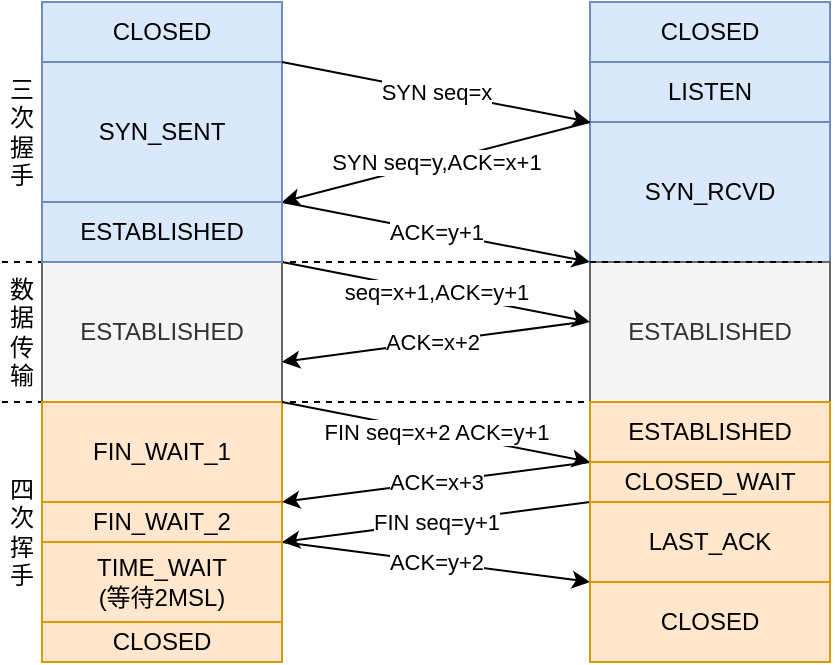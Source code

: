 <mxfile version="20.4.0" type="github">
  <diagram id="U4iVKpF0wCfnUkFfjQ_V" name="第 1 页">
    <mxGraphModel dx="946" dy="589" grid="1" gridSize="10" guides="1" tooltips="1" connect="1" arrows="1" fold="1" page="1" pageScale="1" pageWidth="827" pageHeight="1169" math="0" shadow="0">
      <root>
        <mxCell id="0" />
        <mxCell id="1" parent="0" />
        <mxCell id="OuIgDDW4kMaR_B51C9q3-1" value="CLOSED" style="rounded=0;whiteSpace=wrap;html=1;fillColor=#dae8fc;strokeColor=#6c8ebf;" vertex="1" parent="1">
          <mxGeometry x="140" y="120" width="120" height="30" as="geometry" />
        </mxCell>
        <mxCell id="OuIgDDW4kMaR_B51C9q3-2" value="SYN_SENT" style="rounded=0;whiteSpace=wrap;html=1;fillColor=#dae8fc;strokeColor=#6c8ebf;" vertex="1" parent="1">
          <mxGeometry x="140" y="150" width="120" height="70" as="geometry" />
        </mxCell>
        <mxCell id="OuIgDDW4kMaR_B51C9q3-3" value="CLOSED" style="rounded=0;whiteSpace=wrap;html=1;fillColor=#dae8fc;strokeColor=#6c8ebf;" vertex="1" parent="1">
          <mxGeometry x="414" y="120" width="120" height="30" as="geometry" />
        </mxCell>
        <mxCell id="OuIgDDW4kMaR_B51C9q3-4" value="LISTEN" style="rounded=0;whiteSpace=wrap;html=1;fillColor=#dae8fc;strokeColor=#6c8ebf;" vertex="1" parent="1">
          <mxGeometry x="414" y="150" width="120" height="30" as="geometry" />
        </mxCell>
        <mxCell id="OuIgDDW4kMaR_B51C9q3-5" value="SYN_RCVD" style="rounded=0;whiteSpace=wrap;html=1;fillColor=#dae8fc;strokeColor=#6c8ebf;" vertex="1" parent="1">
          <mxGeometry x="414" y="180" width="120" height="70" as="geometry" />
        </mxCell>
        <mxCell id="OuIgDDW4kMaR_B51C9q3-6" value="SYN seq=x" style="endArrow=classic;html=1;rounded=0;exitX=1;exitY=0;exitDx=0;exitDy=0;entryX=0;entryY=1;entryDx=0;entryDy=0;" edge="1" parent="1" source="OuIgDDW4kMaR_B51C9q3-2" target="OuIgDDW4kMaR_B51C9q3-4">
          <mxGeometry width="50" height="50" relative="1" as="geometry">
            <mxPoint x="330" y="200" as="sourcePoint" />
            <mxPoint x="410" y="220" as="targetPoint" />
          </mxGeometry>
        </mxCell>
        <mxCell id="OuIgDDW4kMaR_B51C9q3-9" value="SYN seq=y,ACK=x+1" style="endArrow=classic;html=1;rounded=0;exitX=0;exitY=1;exitDx=0;exitDy=0;entryX=1;entryY=1;entryDx=0;entryDy=0;" edge="1" parent="1" source="OuIgDDW4kMaR_B51C9q3-4" target="OuIgDDW4kMaR_B51C9q3-2">
          <mxGeometry width="50" height="50" relative="1" as="geometry">
            <mxPoint x="350" y="330" as="sourcePoint" />
            <mxPoint x="400" y="280" as="targetPoint" />
          </mxGeometry>
        </mxCell>
        <mxCell id="OuIgDDW4kMaR_B51C9q3-11" value="ACK=y+1" style="endArrow=classic;html=1;rounded=0;exitX=1;exitY=1;exitDx=0;exitDy=0;entryX=0;entryY=1;entryDx=0;entryDy=0;" edge="1" parent="1" source="OuIgDDW4kMaR_B51C9q3-2" target="OuIgDDW4kMaR_B51C9q3-5">
          <mxGeometry width="50" height="50" relative="1" as="geometry">
            <mxPoint x="290" y="300" as="sourcePoint" />
            <mxPoint x="340" y="250" as="targetPoint" />
          </mxGeometry>
        </mxCell>
        <mxCell id="OuIgDDW4kMaR_B51C9q3-12" value="ESTABLISHED" style="rounded=0;whiteSpace=wrap;html=1;fillColor=#f5f5f5;fontColor=#333333;strokeColor=#666666;" vertex="1" parent="1">
          <mxGeometry x="140" y="250" width="120" height="70" as="geometry" />
        </mxCell>
        <mxCell id="OuIgDDW4kMaR_B51C9q3-13" value="ESTABLISHED" style="rounded=0;whiteSpace=wrap;html=1;fillColor=#f5f5f5;fontColor=#333333;strokeColor=#666666;" vertex="1" parent="1">
          <mxGeometry x="414" y="250" width="120" height="70" as="geometry" />
        </mxCell>
        <mxCell id="OuIgDDW4kMaR_B51C9q3-16" value="seq=x+1,ACK=y+1" style="endArrow=classic;html=1;rounded=0;exitX=1;exitY=1;exitDx=0;exitDy=0;entryX=0;entryY=1;entryDx=0;entryDy=0;" edge="1" parent="1">
          <mxGeometry width="50" height="50" relative="1" as="geometry">
            <mxPoint x="260" y="250" as="sourcePoint" />
            <mxPoint x="414" y="280.0" as="targetPoint" />
          </mxGeometry>
        </mxCell>
        <mxCell id="OuIgDDW4kMaR_B51C9q3-17" value="ACK=x+2" style="endArrow=classic;html=1;rounded=0;" edge="1" parent="1">
          <mxGeometry width="50" height="50" relative="1" as="geometry">
            <mxPoint x="410" y="280" as="sourcePoint" />
            <mxPoint x="260" y="300" as="targetPoint" />
          </mxGeometry>
        </mxCell>
        <mxCell id="OuIgDDW4kMaR_B51C9q3-18" value="" style="endArrow=none;dashed=1;html=1;rounded=0;" edge="1" parent="1">
          <mxGeometry width="50" height="50" relative="1" as="geometry">
            <mxPoint x="120" y="250" as="sourcePoint" />
            <mxPoint x="530" y="250" as="targetPoint" />
          </mxGeometry>
        </mxCell>
        <mxCell id="OuIgDDW4kMaR_B51C9q3-20" value="ESTABLISHED" style="rounded=0;whiteSpace=wrap;html=1;fillColor=#dae8fc;strokeColor=#6c8ebf;" vertex="1" parent="1">
          <mxGeometry x="140" y="220" width="120" height="30" as="geometry" />
        </mxCell>
        <mxCell id="OuIgDDW4kMaR_B51C9q3-21" value="三次握手" style="text;html=1;strokeColor=none;fillColor=none;align=center;verticalAlign=middle;whiteSpace=wrap;rounded=0;" vertex="1" parent="1">
          <mxGeometry x="120" y="170" width="20" height="30" as="geometry" />
        </mxCell>
        <mxCell id="OuIgDDW4kMaR_B51C9q3-22" value="" style="endArrow=none;dashed=1;html=1;rounded=0;entryX=1;entryY=0;entryDx=0;entryDy=0;" edge="1" parent="1" target="OuIgDDW4kMaR_B51C9q3-26">
          <mxGeometry width="50" height="50" relative="1" as="geometry">
            <mxPoint x="120" y="320" as="sourcePoint" />
            <mxPoint x="550" y="320" as="targetPoint" />
          </mxGeometry>
        </mxCell>
        <mxCell id="OuIgDDW4kMaR_B51C9q3-23" value="数据传输" style="text;html=1;strokeColor=none;fillColor=none;align=center;verticalAlign=middle;whiteSpace=wrap;rounded=0;" vertex="1" parent="1">
          <mxGeometry x="120" y="270" width="20" height="30" as="geometry" />
        </mxCell>
        <mxCell id="OuIgDDW4kMaR_B51C9q3-24" value="FIN_WAIT_1" style="rounded=0;whiteSpace=wrap;html=1;fillColor=#ffe6cc;strokeColor=#d79b00;" vertex="1" parent="1">
          <mxGeometry x="140" y="320" width="120" height="50" as="geometry" />
        </mxCell>
        <mxCell id="OuIgDDW4kMaR_B51C9q3-25" value="FIN_WAIT_2" style="rounded=0;whiteSpace=wrap;html=1;fillColor=#ffe6cc;strokeColor=#d79b00;" vertex="1" parent="1">
          <mxGeometry x="140" y="370" width="120" height="20" as="geometry" />
        </mxCell>
        <mxCell id="OuIgDDW4kMaR_B51C9q3-26" value="ESTABLISHED" style="rounded=0;whiteSpace=wrap;html=1;fillColor=#ffe6cc;strokeColor=#d79b00;" vertex="1" parent="1">
          <mxGeometry x="414" y="320" width="120" height="30" as="geometry" />
        </mxCell>
        <mxCell id="OuIgDDW4kMaR_B51C9q3-27" value="FIN seq=x+2 ACK=y+1" style="endArrow=classic;html=1;rounded=0;entryX=0;entryY=1;entryDx=0;entryDy=0;" edge="1" parent="1" target="OuIgDDW4kMaR_B51C9q3-26">
          <mxGeometry width="50" height="50" relative="1" as="geometry">
            <mxPoint x="260" y="320" as="sourcePoint" />
            <mxPoint x="330" y="360" as="targetPoint" />
          </mxGeometry>
        </mxCell>
        <mxCell id="OuIgDDW4kMaR_B51C9q3-29" value="ACK=x+3" style="endArrow=classic;html=1;rounded=0;exitX=0;exitY=1;exitDx=0;exitDy=0;entryX=1;entryY=0;entryDx=0;entryDy=0;" edge="1" parent="1" source="OuIgDDW4kMaR_B51C9q3-26" target="OuIgDDW4kMaR_B51C9q3-25">
          <mxGeometry width="50" height="50" relative="1" as="geometry">
            <mxPoint x="360" y="420" as="sourcePoint" />
            <mxPoint x="410" y="370" as="targetPoint" />
          </mxGeometry>
        </mxCell>
        <mxCell id="OuIgDDW4kMaR_B51C9q3-30" value="CLOSED_WAIT" style="rounded=0;whiteSpace=wrap;html=1;fillColor=#ffe6cc;strokeColor=#d79b00;" vertex="1" parent="1">
          <mxGeometry x="414" y="350" width="120" height="20" as="geometry" />
        </mxCell>
        <mxCell id="OuIgDDW4kMaR_B51C9q3-33" value="&lt;span style=&quot;&quot;&gt;FIN seq=y+1&lt;/span&gt;" style="endArrow=classic;html=1;rounded=0;exitX=0;exitY=1;exitDx=0;exitDy=0;entryX=1;entryY=0;entryDx=0;entryDy=0;" edge="1" parent="1">
          <mxGeometry width="50" height="50" relative="1" as="geometry">
            <mxPoint x="414" y="370" as="sourcePoint" />
            <mxPoint x="260" y="390" as="targetPoint" />
          </mxGeometry>
        </mxCell>
        <mxCell id="OuIgDDW4kMaR_B51C9q3-34" value="LAST_ACK" style="rounded=0;whiteSpace=wrap;html=1;fillColor=#ffe6cc;strokeColor=#d79b00;" vertex="1" parent="1">
          <mxGeometry x="414" y="370" width="120" height="40" as="geometry" />
        </mxCell>
        <mxCell id="OuIgDDW4kMaR_B51C9q3-35" value="ACK=y+2" style="endArrow=classic;html=1;rounded=0;entryX=0;entryY=1;entryDx=0;entryDy=0;" edge="1" parent="1" target="OuIgDDW4kMaR_B51C9q3-34">
          <mxGeometry width="50" height="50" relative="1" as="geometry">
            <mxPoint x="260" y="390" as="sourcePoint" />
            <mxPoint x="340" y="400" as="targetPoint" />
          </mxGeometry>
        </mxCell>
        <mxCell id="OuIgDDW4kMaR_B51C9q3-36" value="TIME_WAIT&lt;br&gt;(等待2MSL)" style="rounded=0;whiteSpace=wrap;html=1;fillColor=#ffe6cc;strokeColor=#d79b00;" vertex="1" parent="1">
          <mxGeometry x="140" y="390" width="120" height="40" as="geometry" />
        </mxCell>
        <mxCell id="OuIgDDW4kMaR_B51C9q3-37" value="CLOSED" style="rounded=0;whiteSpace=wrap;html=1;fillColor=#ffe6cc;strokeColor=#d79b00;" vertex="1" parent="1">
          <mxGeometry x="140" y="430" width="120" height="20" as="geometry" />
        </mxCell>
        <mxCell id="OuIgDDW4kMaR_B51C9q3-38" value="CLOSED" style="rounded=0;whiteSpace=wrap;html=1;fillColor=#ffe6cc;strokeColor=#d79b00;" vertex="1" parent="1">
          <mxGeometry x="414" y="410" width="120" height="40" as="geometry" />
        </mxCell>
        <mxCell id="OuIgDDW4kMaR_B51C9q3-39" value="四次挥手" style="text;html=1;strokeColor=none;fillColor=none;align=center;verticalAlign=middle;whiteSpace=wrap;rounded=0;" vertex="1" parent="1">
          <mxGeometry x="120" y="370" width="20" height="30" as="geometry" />
        </mxCell>
      </root>
    </mxGraphModel>
  </diagram>
</mxfile>

